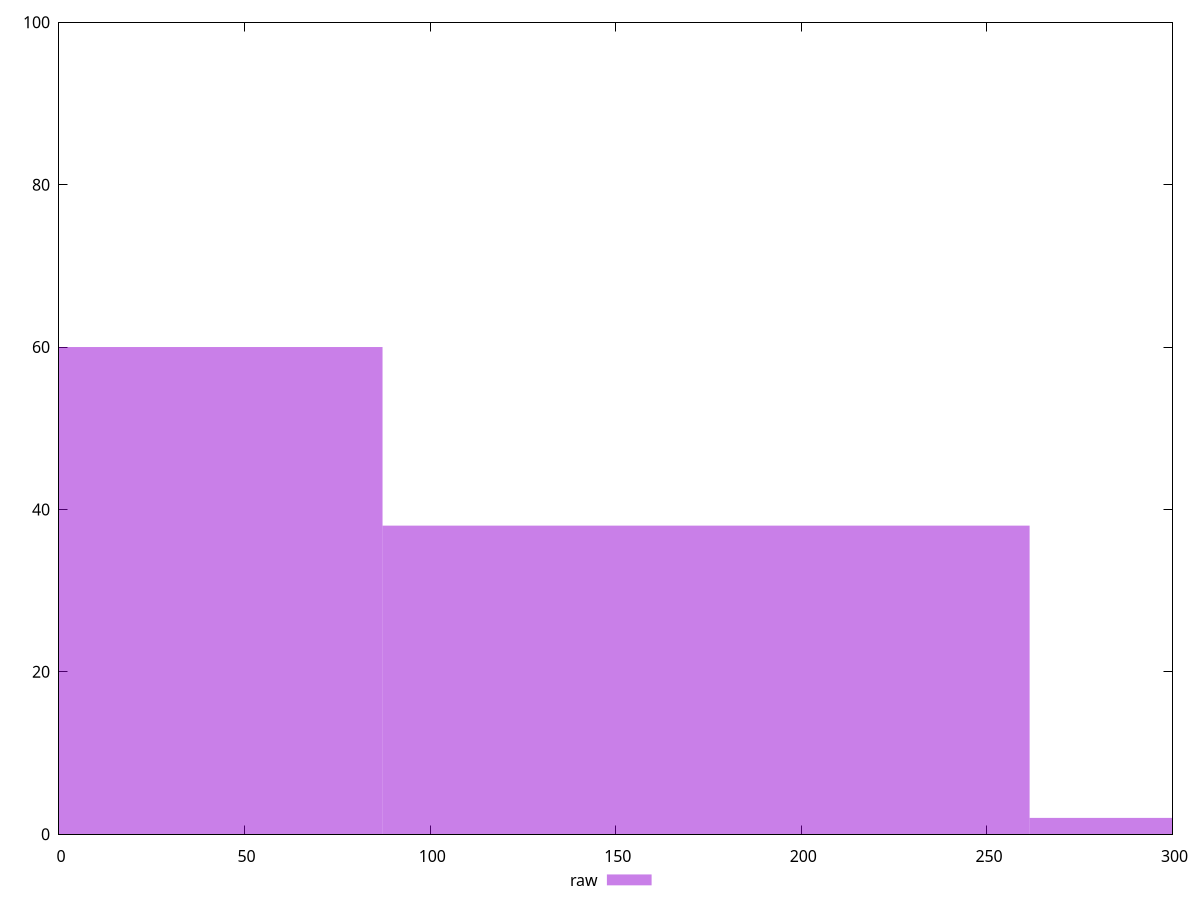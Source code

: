 reset

$raw <<EOF
174.3352095419997 38
0 60
348.6704190839994 2
EOF

set key outside below
set boxwidth 174.3352095419997
set xrange [0:300]
set yrange [0:100]
set trange [0:100]
set style fill transparent solid 0.5 noborder
set terminal svg size 640, 490 enhanced background rgb 'white'
set output "report_00009_2021-02-08T22-37-41.559Z/unminified-javascript/samples/pages+cached/raw/histogram.svg"

plot $raw title "raw" with boxes

reset
